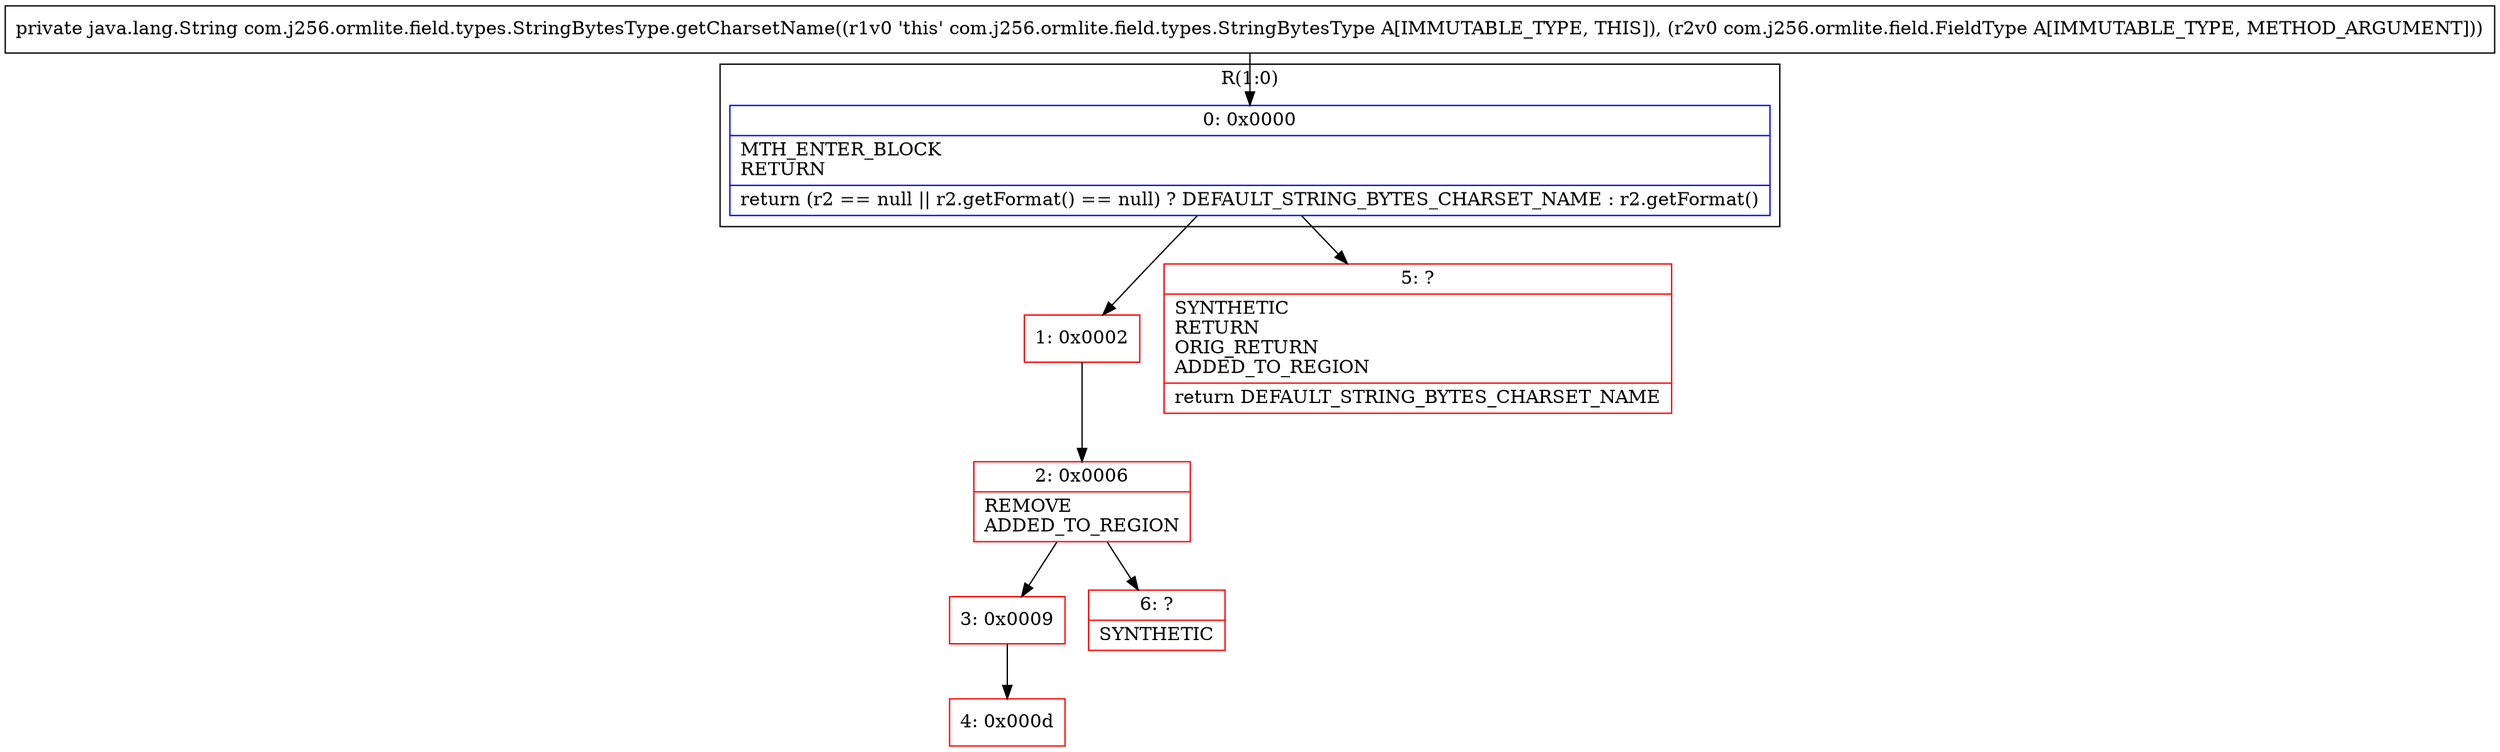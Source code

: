 digraph "CFG forcom.j256.ormlite.field.types.StringBytesType.getCharsetName(Lcom\/j256\/ormlite\/field\/FieldType;)Ljava\/lang\/String;" {
subgraph cluster_Region_1776073319 {
label = "R(1:0)";
node [shape=record,color=blue];
Node_0 [shape=record,label="{0\:\ 0x0000|MTH_ENTER_BLOCK\lRETURN\l|return (r2 == null \|\| r2.getFormat() == null) ? DEFAULT_STRING_BYTES_CHARSET_NAME : r2.getFormat()\l}"];
}
Node_1 [shape=record,color=red,label="{1\:\ 0x0002}"];
Node_2 [shape=record,color=red,label="{2\:\ 0x0006|REMOVE\lADDED_TO_REGION\l}"];
Node_3 [shape=record,color=red,label="{3\:\ 0x0009}"];
Node_4 [shape=record,color=red,label="{4\:\ 0x000d}"];
Node_5 [shape=record,color=red,label="{5\:\ ?|SYNTHETIC\lRETURN\lORIG_RETURN\lADDED_TO_REGION\l|return DEFAULT_STRING_BYTES_CHARSET_NAME\l}"];
Node_6 [shape=record,color=red,label="{6\:\ ?|SYNTHETIC\l}"];
MethodNode[shape=record,label="{private java.lang.String com.j256.ormlite.field.types.StringBytesType.getCharsetName((r1v0 'this' com.j256.ormlite.field.types.StringBytesType A[IMMUTABLE_TYPE, THIS]), (r2v0 com.j256.ormlite.field.FieldType A[IMMUTABLE_TYPE, METHOD_ARGUMENT])) }"];
MethodNode -> Node_0;
Node_0 -> Node_1;
Node_0 -> Node_5;
Node_1 -> Node_2;
Node_2 -> Node_3;
Node_2 -> Node_6;
Node_3 -> Node_4;
}

